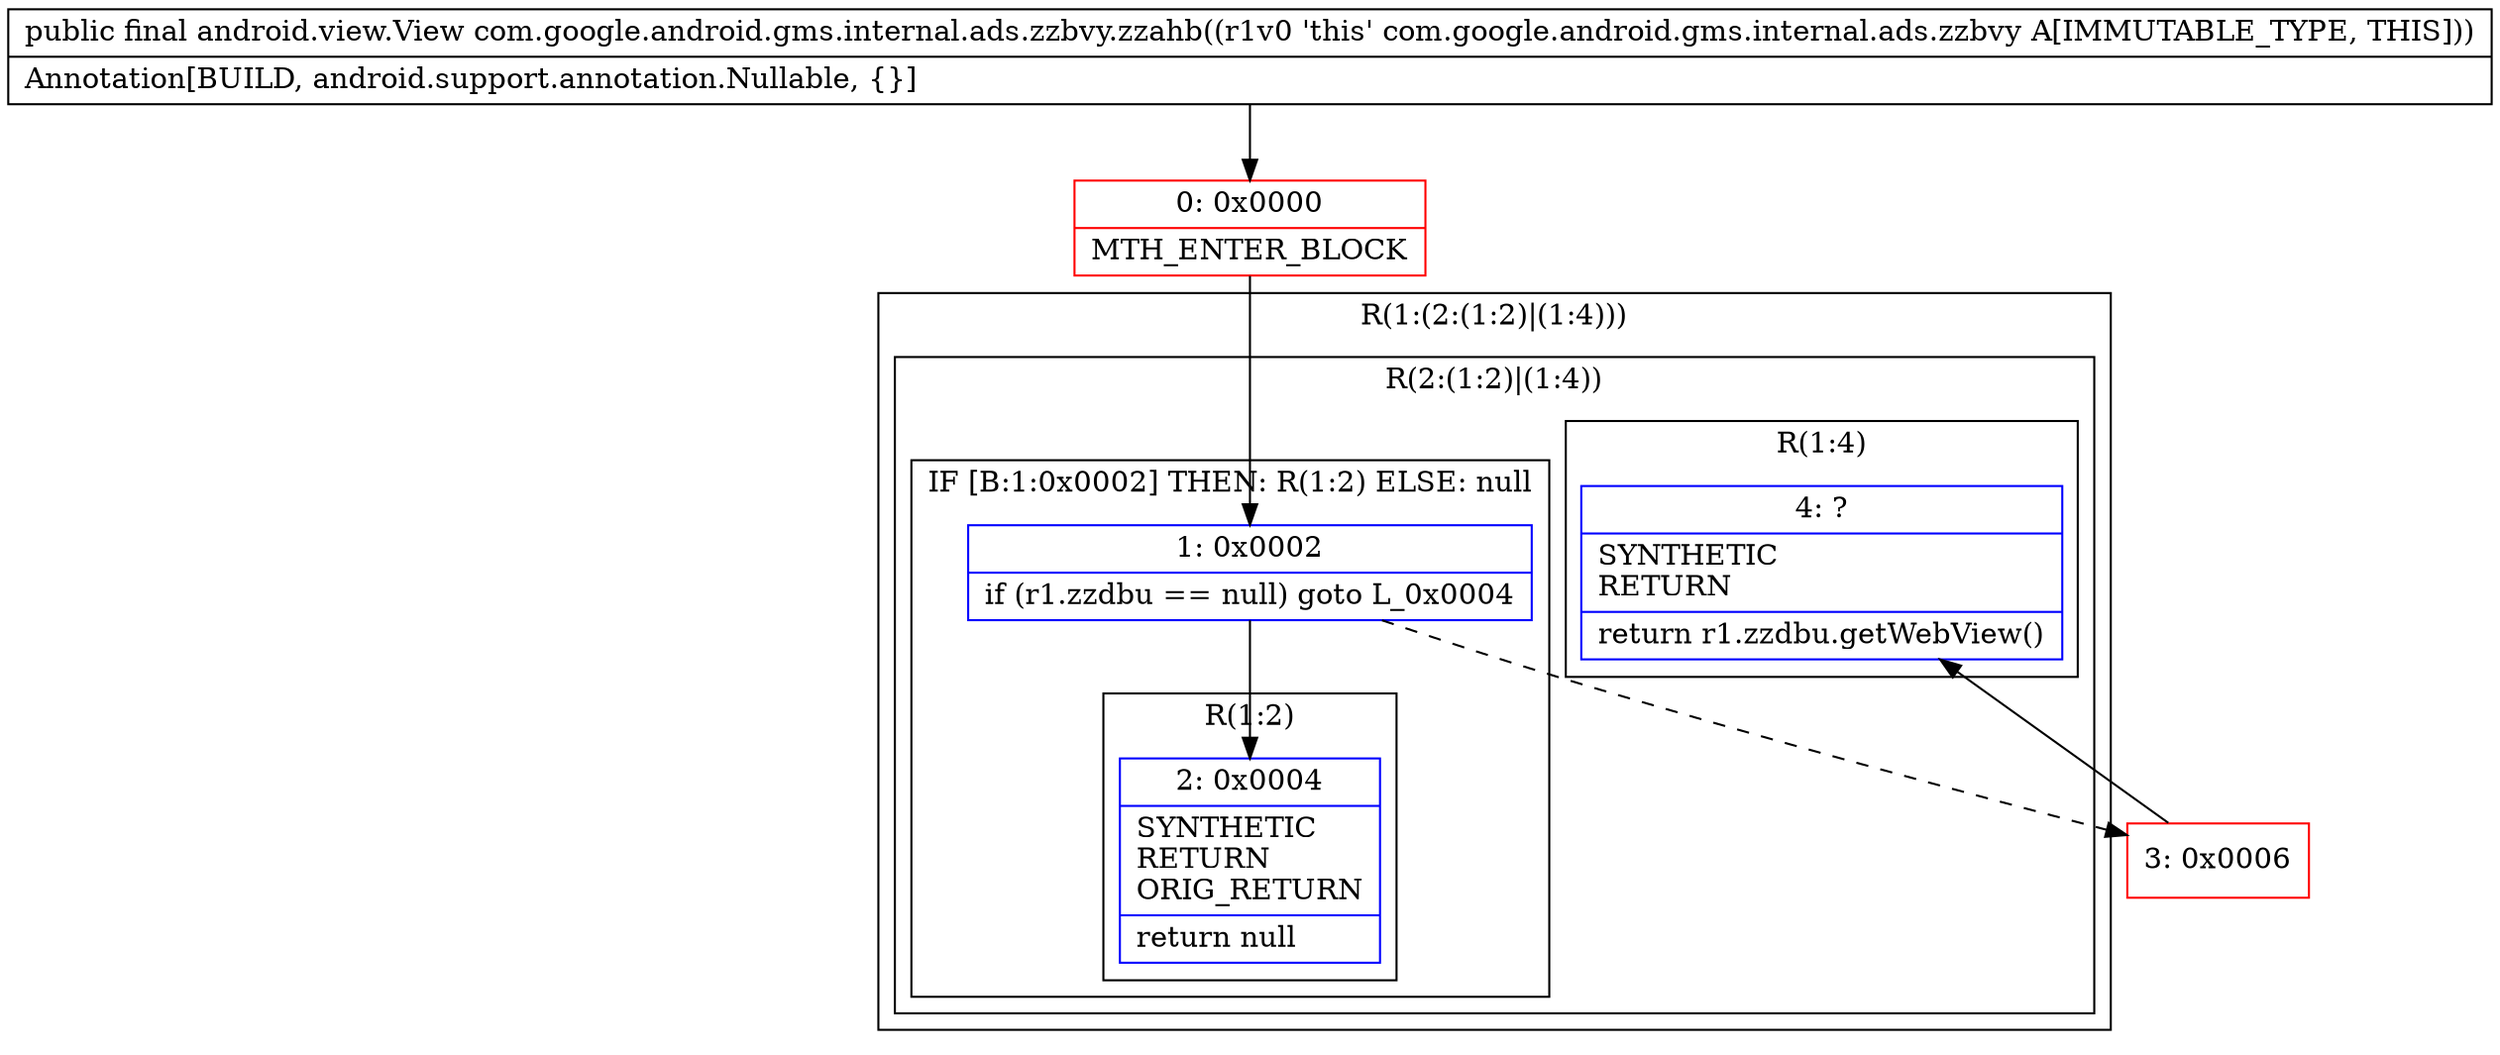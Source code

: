 digraph "CFG forcom.google.android.gms.internal.ads.zzbvy.zzahb()Landroid\/view\/View;" {
subgraph cluster_Region_60660801 {
label = "R(1:(2:(1:2)|(1:4)))";
node [shape=record,color=blue];
subgraph cluster_Region_1883276732 {
label = "R(2:(1:2)|(1:4))";
node [shape=record,color=blue];
subgraph cluster_IfRegion_633600654 {
label = "IF [B:1:0x0002] THEN: R(1:2) ELSE: null";
node [shape=record,color=blue];
Node_1 [shape=record,label="{1\:\ 0x0002|if (r1.zzdbu == null) goto L_0x0004\l}"];
subgraph cluster_Region_2109953486 {
label = "R(1:2)";
node [shape=record,color=blue];
Node_2 [shape=record,label="{2\:\ 0x0004|SYNTHETIC\lRETURN\lORIG_RETURN\l|return null\l}"];
}
}
subgraph cluster_Region_307474851 {
label = "R(1:4)";
node [shape=record,color=blue];
Node_4 [shape=record,label="{4\:\ ?|SYNTHETIC\lRETURN\l|return r1.zzdbu.getWebView()\l}"];
}
}
}
Node_0 [shape=record,color=red,label="{0\:\ 0x0000|MTH_ENTER_BLOCK\l}"];
Node_3 [shape=record,color=red,label="{3\:\ 0x0006}"];
MethodNode[shape=record,label="{public final android.view.View com.google.android.gms.internal.ads.zzbvy.zzahb((r1v0 'this' com.google.android.gms.internal.ads.zzbvy A[IMMUTABLE_TYPE, THIS]))  | Annotation[BUILD, android.support.annotation.Nullable, \{\}]\l}"];
MethodNode -> Node_0;
Node_1 -> Node_2;
Node_1 -> Node_3[style=dashed];
Node_0 -> Node_1;
Node_3 -> Node_4;
}

